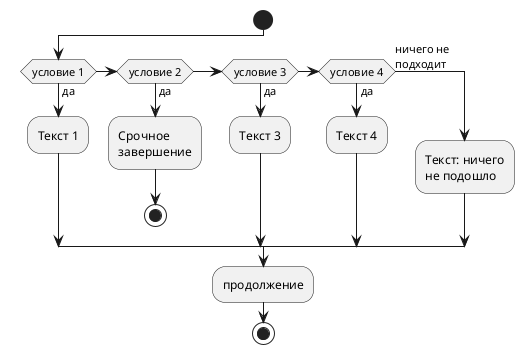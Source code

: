 @startuml

start

if     (условие 1) then (да)
  :Текст 1;
elseif (условие 2) then (да)
  :Срочное\nзавершение;
  stop
elseif (условие 3) then (да)
  :Текст 3;
elseif (условие 4) then (да)
  :Текст 4;
else (ничего не\nподходит)
  :Текст: ничего\nне подошло;
endif

:продолжение;

stop

@enduml
